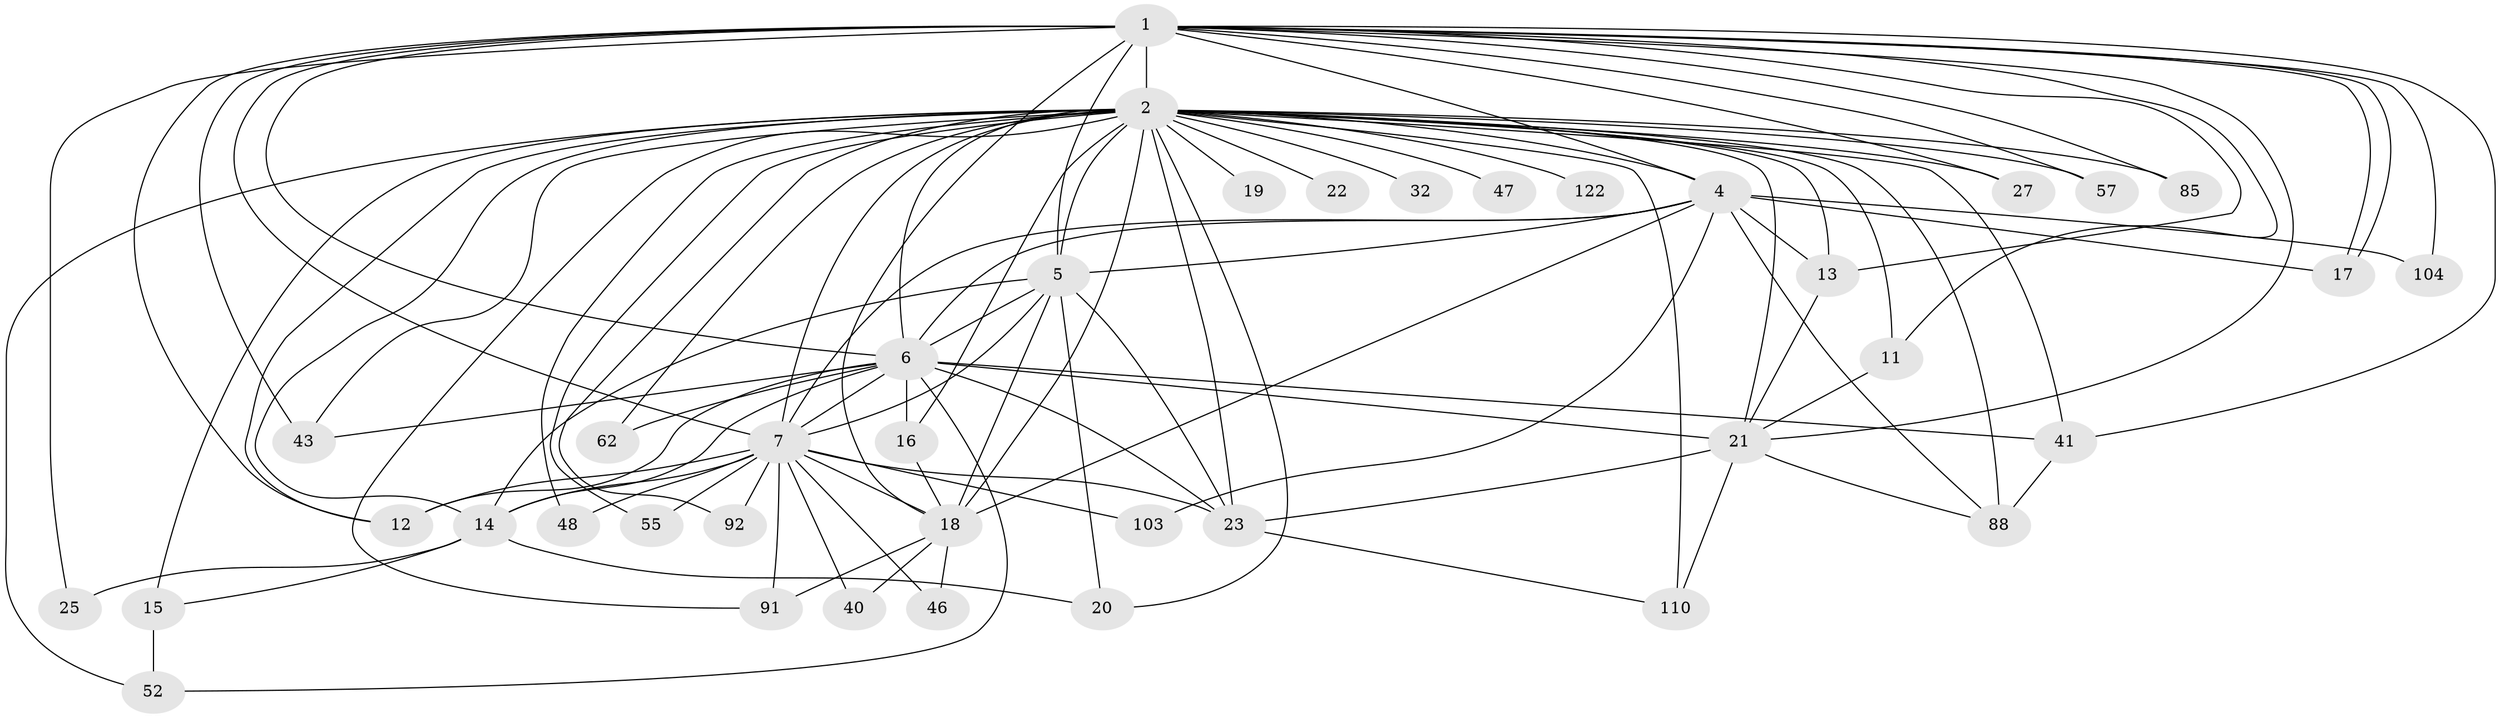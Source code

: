 // original degree distribution, {24: 0.007352941176470588, 27: 0.014705882352941176, 30: 0.007352941176470588, 22: 0.014705882352941176, 19: 0.007352941176470588, 26: 0.007352941176470588, 15: 0.007352941176470588, 21: 0.007352941176470588, 5: 0.022058823529411766, 4: 0.10294117647058823, 6: 0.029411764705882353, 7: 0.014705882352941176, 3: 0.22058823529411764, 10: 0.014705882352941176, 2: 0.5220588235294118}
// Generated by graph-tools (version 1.1) at 2025/17/03/04/25 18:17:53]
// undirected, 40 vertices, 102 edges
graph export_dot {
graph [start="1"]
  node [color=gray90,style=filled];
  1 [super="+53+39"];
  2 [super="+94+37+10+3+67+26+8"];
  4 [super="+95+38+74+69"];
  5 [super="+56+59"];
  6 [super="+50+42+64+30"];
  7 [super="+24"];
  11;
  12;
  13 [super="+87+44"];
  14 [super="+66+90"];
  15 [super="+120"];
  16;
  17;
  18 [super="+29"];
  19;
  20 [super="+130"];
  21 [super="+83+70+54"];
  22;
  23 [super="+28+77+51"];
  25;
  27;
  32;
  40;
  41 [super="+65"];
  43 [super="+58"];
  46 [super="+60"];
  47;
  48;
  52 [super="+82"];
  55;
  57;
  62 [super="+75"];
  85;
  88 [super="+105+118"];
  91;
  92;
  103 [super="+109"];
  104;
  110 [super="+123"];
  122;
  1 -- 2 [weight=7];
  1 -- 4 [weight=4];
  1 -- 5;
  1 -- 6;
  1 -- 7 [weight=4];
  1 -- 11;
  1 -- 17;
  1 -- 17;
  1 -- 25;
  1 -- 27;
  1 -- 43;
  1 -- 57;
  1 -- 104;
  1 -- 21;
  1 -- 41;
  1 -- 18;
  1 -- 85;
  1 -- 12;
  1 -- 13;
  2 -- 4 [weight=9];
  2 -- 5 [weight=8];
  2 -- 6 [weight=12];
  2 -- 7 [weight=7];
  2 -- 16;
  2 -- 22 [weight=3];
  2 -- 32 [weight=3];
  2 -- 55;
  2 -- 57;
  2 -- 88 [weight=2];
  2 -- 91;
  2 -- 23 [weight=9];
  2 -- 15 [weight=2];
  2 -- 21 [weight=2];
  2 -- 27;
  2 -- 41;
  2 -- 43;
  2 -- 110;
  2 -- 12;
  2 -- 13 [weight=4];
  2 -- 20;
  2 -- 47;
  2 -- 52;
  2 -- 122;
  2 -- 62;
  2 -- 18 [weight=3];
  2 -- 14;
  2 -- 11;
  2 -- 19;
  2 -- 85;
  2 -- 92;
  2 -- 48;
  4 -- 5 [weight=2];
  4 -- 6 [weight=2];
  4 -- 7;
  4 -- 13;
  4 -- 104;
  4 -- 88;
  4 -- 103 [weight=2];
  4 -- 18;
  4 -- 17;
  5 -- 6;
  5 -- 7;
  5 -- 14 [weight=2];
  5 -- 23 [weight=2];
  5 -- 20;
  5 -- 18;
  6 -- 7;
  6 -- 14;
  6 -- 16;
  6 -- 41;
  6 -- 43;
  6 -- 52;
  6 -- 62 [weight=2];
  6 -- 12;
  6 -- 21 [weight=2];
  6 -- 23;
  7 -- 12;
  7 -- 18;
  7 -- 23 [weight=2];
  7 -- 40;
  7 -- 46 [weight=2];
  7 -- 48;
  7 -- 55;
  7 -- 91;
  7 -- 92;
  7 -- 103;
  7 -- 14;
  11 -- 21 [weight=3];
  13 -- 21 [weight=2];
  14 -- 15;
  14 -- 20;
  14 -- 25;
  15 -- 52;
  16 -- 18;
  18 -- 40;
  18 -- 46;
  18 -- 91;
  21 -- 23 [weight=2];
  21 -- 88;
  21 -- 110;
  23 -- 110;
  41 -- 88;
}

